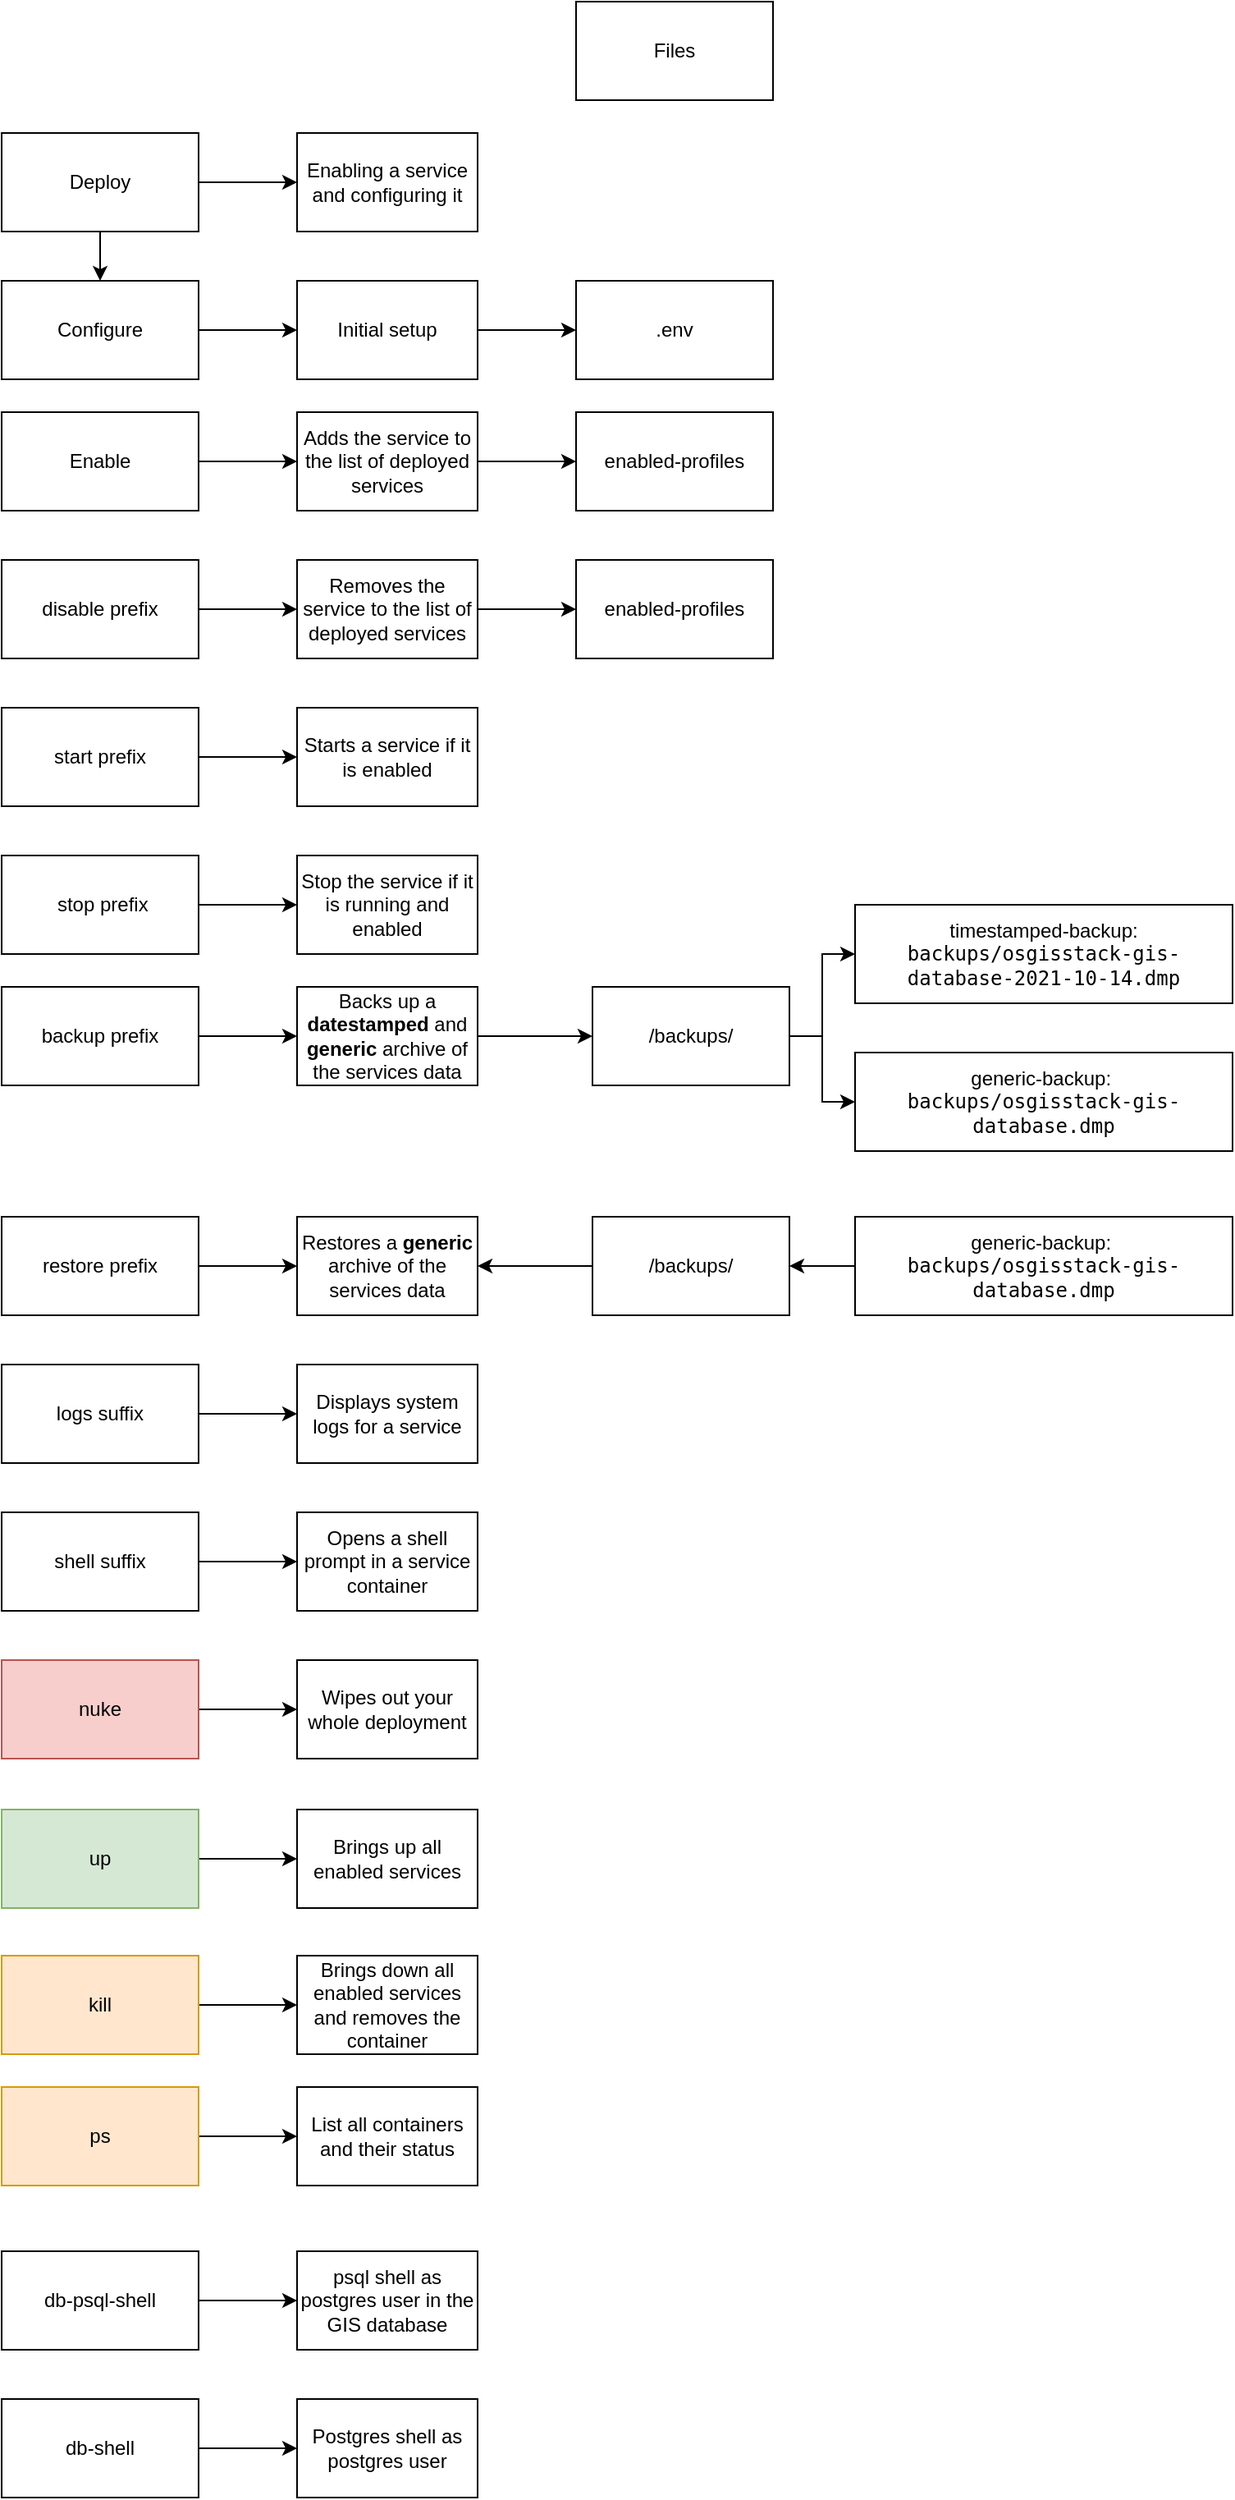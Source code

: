 <mxfile version="14.6.13" type="device"><diagram id="AW56P5OdISafVH2JWmdk" name="Page-1"><mxGraphModel dx="813" dy="463" grid="1" gridSize="10" guides="1" tooltips="1" connect="1" arrows="1" fold="1" page="1" pageScale="1" pageWidth="1169" pageHeight="827" math="0" shadow="0"><root><mxCell id="0"/><mxCell id="1" parent="0"/><mxCell id="ymPR6h9MVwi6-w7utmto-5" style="edgeStyle=orthogonalEdgeStyle;rounded=0;orthogonalLoop=1;jettySize=auto;html=1;entryX=0;entryY=0.5;entryDx=0;entryDy=0;" edge="1" parent="1" source="ymPR6h9MVwi6-w7utmto-1" target="ymPR6h9MVwi6-w7utmto-2"><mxGeometry relative="1" as="geometry"/></mxCell><mxCell id="ymPR6h9MVwi6-w7utmto-1" value="Configure" style="rounded=0;whiteSpace=wrap;html=1;" vertex="1" parent="1"><mxGeometry x="480" y="250" width="120" height="60" as="geometry"/></mxCell><mxCell id="ymPR6h9MVwi6-w7utmto-4" style="edgeStyle=orthogonalEdgeStyle;rounded=0;orthogonalLoop=1;jettySize=auto;html=1;entryX=0;entryY=0.5;entryDx=0;entryDy=0;" edge="1" parent="1" source="ymPR6h9MVwi6-w7utmto-2" target="ymPR6h9MVwi6-w7utmto-3"><mxGeometry relative="1" as="geometry"/></mxCell><mxCell id="ymPR6h9MVwi6-w7utmto-2" value="Initial setup" style="rounded=0;whiteSpace=wrap;html=1;" vertex="1" parent="1"><mxGeometry x="660" y="250" width="110" height="60" as="geometry"/></mxCell><mxCell id="ymPR6h9MVwi6-w7utmto-3" value=".env" style="rounded=0;whiteSpace=wrap;html=1;" vertex="1" parent="1"><mxGeometry x="830" y="250" width="120" height="60" as="geometry"/></mxCell><mxCell id="ymPR6h9MVwi6-w7utmto-7" style="edgeStyle=orthogonalEdgeStyle;rounded=0;orthogonalLoop=1;jettySize=auto;html=1;entryX=0.5;entryY=0;entryDx=0;entryDy=0;" edge="1" parent="1" source="ymPR6h9MVwi6-w7utmto-6" target="ymPR6h9MVwi6-w7utmto-1"><mxGeometry relative="1" as="geometry"/></mxCell><mxCell id="ymPR6h9MVwi6-w7utmto-9" style="edgeStyle=orthogonalEdgeStyle;rounded=0;orthogonalLoop=1;jettySize=auto;html=1;entryX=0;entryY=0.5;entryDx=0;entryDy=0;" edge="1" parent="1" source="ymPR6h9MVwi6-w7utmto-6" target="ymPR6h9MVwi6-w7utmto-8"><mxGeometry relative="1" as="geometry"/></mxCell><mxCell id="ymPR6h9MVwi6-w7utmto-6" value="Deploy" style="rounded=0;whiteSpace=wrap;html=1;" vertex="1" parent="1"><mxGeometry x="480" y="160" width="120" height="60" as="geometry"/></mxCell><mxCell id="ymPR6h9MVwi6-w7utmto-8" value="Enabling a service and configuring it" style="rounded=0;whiteSpace=wrap;html=1;" vertex="1" parent="1"><mxGeometry x="660" y="160" width="110" height="60" as="geometry"/></mxCell><mxCell id="ymPR6h9MVwi6-w7utmto-13" style="edgeStyle=orthogonalEdgeStyle;rounded=0;orthogonalLoop=1;jettySize=auto;html=1;entryX=0;entryY=0.5;entryDx=0;entryDy=0;" edge="1" parent="1" source="ymPR6h9MVwi6-w7utmto-10" target="ymPR6h9MVwi6-w7utmto-12"><mxGeometry relative="1" as="geometry"/></mxCell><mxCell id="ymPR6h9MVwi6-w7utmto-10" value="Enable" style="rounded=0;whiteSpace=wrap;html=1;" vertex="1" parent="1"><mxGeometry x="480" y="330" width="120" height="60" as="geometry"/></mxCell><mxCell id="ymPR6h9MVwi6-w7utmto-21" style="edgeStyle=orthogonalEdgeStyle;rounded=0;orthogonalLoop=1;jettySize=auto;html=1;entryX=0;entryY=0.5;entryDx=0;entryDy=0;" edge="1" parent="1" source="ymPR6h9MVwi6-w7utmto-11" target="ymPR6h9MVwi6-w7utmto-14"><mxGeometry relative="1" as="geometry"/></mxCell><mxCell id="ymPR6h9MVwi6-w7utmto-11" value="disable prefix" style="rounded=0;whiteSpace=wrap;html=1;" vertex="1" parent="1"><mxGeometry x="480" y="420" width="120" height="60" as="geometry"/></mxCell><mxCell id="ymPR6h9MVwi6-w7utmto-16" style="edgeStyle=orthogonalEdgeStyle;rounded=0;orthogonalLoop=1;jettySize=auto;html=1;entryX=0;entryY=0.5;entryDx=0;entryDy=0;" edge="1" parent="1" source="ymPR6h9MVwi6-w7utmto-12" target="ymPR6h9MVwi6-w7utmto-15"><mxGeometry relative="1" as="geometry"/></mxCell><mxCell id="ymPR6h9MVwi6-w7utmto-12" value="Adds the service to the list of deployed services" style="rounded=0;whiteSpace=wrap;html=1;" vertex="1" parent="1"><mxGeometry x="660" y="330" width="110" height="60" as="geometry"/></mxCell><mxCell id="ymPR6h9MVwi6-w7utmto-18" style="edgeStyle=orthogonalEdgeStyle;rounded=0;orthogonalLoop=1;jettySize=auto;html=1;" edge="1" parent="1" source="ymPR6h9MVwi6-w7utmto-14" target="ymPR6h9MVwi6-w7utmto-17"><mxGeometry relative="1" as="geometry"/></mxCell><mxCell id="ymPR6h9MVwi6-w7utmto-14" value="Removes the service to the list of deployed services" style="rounded=0;whiteSpace=wrap;html=1;" vertex="1" parent="1"><mxGeometry x="660" y="420" width="110" height="60" as="geometry"/></mxCell><mxCell id="ymPR6h9MVwi6-w7utmto-15" value="enabled-profiles" style="rounded=0;whiteSpace=wrap;html=1;" vertex="1" parent="1"><mxGeometry x="830" y="330" width="120" height="60" as="geometry"/></mxCell><mxCell id="ymPR6h9MVwi6-w7utmto-17" value="enabled-profiles" style="rounded=0;whiteSpace=wrap;html=1;" vertex="1" parent="1"><mxGeometry x="830" y="420" width="120" height="60" as="geometry"/></mxCell><mxCell id="ymPR6h9MVwi6-w7utmto-20" value="Files" style="rounded=0;whiteSpace=wrap;html=1;" vertex="1" parent="1"><mxGeometry x="830" y="80" width="120" height="60" as="geometry"/></mxCell><mxCell id="ymPR6h9MVwi6-w7utmto-22" style="edgeStyle=orthogonalEdgeStyle;rounded=0;orthogonalLoop=1;jettySize=auto;html=1;entryX=0;entryY=0.5;entryDx=0;entryDy=0;" edge="1" parent="1" source="ymPR6h9MVwi6-w7utmto-23" target="ymPR6h9MVwi6-w7utmto-27"><mxGeometry relative="1" as="geometry"/></mxCell><mxCell id="ymPR6h9MVwi6-w7utmto-23" value="start&amp;nbsp;prefix" style="rounded=0;whiteSpace=wrap;html=1;" vertex="1" parent="1"><mxGeometry x="480" y="510" width="120" height="60" as="geometry"/></mxCell><mxCell id="ymPR6h9MVwi6-w7utmto-24" style="edgeStyle=orthogonalEdgeStyle;rounded=0;orthogonalLoop=1;jettySize=auto;html=1;entryX=0;entryY=0.5;entryDx=0;entryDy=0;" edge="1" parent="1" source="ymPR6h9MVwi6-w7utmto-25" target="ymPR6h9MVwi6-w7utmto-29"><mxGeometry relative="1" as="geometry"/></mxCell><mxCell id="ymPR6h9MVwi6-w7utmto-25" value="&amp;nbsp;stop prefix" style="rounded=0;whiteSpace=wrap;html=1;" vertex="1" parent="1"><mxGeometry x="480" y="600" width="120" height="60" as="geometry"/></mxCell><mxCell id="ymPR6h9MVwi6-w7utmto-27" value="Starts a service if it is enabled" style="rounded=0;whiteSpace=wrap;html=1;" vertex="1" parent="1"><mxGeometry x="660" y="510" width="110" height="60" as="geometry"/></mxCell><mxCell id="ymPR6h9MVwi6-w7utmto-29" value="Stop the service if it is running and enabled" style="rounded=0;whiteSpace=wrap;html=1;" vertex="1" parent="1"><mxGeometry x="660" y="600" width="110" height="60" as="geometry"/></mxCell><mxCell id="ymPR6h9MVwi6-w7utmto-32" style="edgeStyle=orthogonalEdgeStyle;rounded=0;orthogonalLoop=1;jettySize=auto;html=1;entryX=0;entryY=0.5;entryDx=0;entryDy=0;" edge="1" parent="1" source="ymPR6h9MVwi6-w7utmto-33" target="ymPR6h9MVwi6-w7utmto-34"><mxGeometry relative="1" as="geometry"/></mxCell><mxCell id="ymPR6h9MVwi6-w7utmto-33" value="backup prefix" style="rounded=0;whiteSpace=wrap;html=1;" vertex="1" parent="1"><mxGeometry x="480" y="680" width="120" height="60" as="geometry"/></mxCell><mxCell id="ymPR6h9MVwi6-w7utmto-47" style="edgeStyle=orthogonalEdgeStyle;rounded=0;orthogonalLoop=1;jettySize=auto;html=1;" edge="1" parent="1" source="ymPR6h9MVwi6-w7utmto-34" target="ymPR6h9MVwi6-w7utmto-35"><mxGeometry relative="1" as="geometry"/></mxCell><mxCell id="ymPR6h9MVwi6-w7utmto-34" value="Backs up a &lt;b&gt;datestamped&lt;/b&gt;&amp;nbsp;and &lt;b&gt;generic&lt;/b&gt; archive of the services data" style="rounded=0;whiteSpace=wrap;html=1;" vertex="1" parent="1"><mxGeometry x="660" y="680" width="110" height="60" as="geometry"/></mxCell><mxCell id="ymPR6h9MVwi6-w7utmto-41" style="edgeStyle=orthogonalEdgeStyle;rounded=0;orthogonalLoop=1;jettySize=auto;html=1;entryX=0;entryY=0.5;entryDx=0;entryDy=0;" edge="1" parent="1" source="ymPR6h9MVwi6-w7utmto-35" target="ymPR6h9MVwi6-w7utmto-37"><mxGeometry relative="1" as="geometry"/></mxCell><mxCell id="ymPR6h9MVwi6-w7utmto-42" style="edgeStyle=orthogonalEdgeStyle;rounded=0;orthogonalLoop=1;jettySize=auto;html=1;" edge="1" parent="1" source="ymPR6h9MVwi6-w7utmto-35" target="ymPR6h9MVwi6-w7utmto-36"><mxGeometry relative="1" as="geometry"/></mxCell><mxCell id="ymPR6h9MVwi6-w7utmto-35" value="/backups/" style="rounded=0;whiteSpace=wrap;html=1;" vertex="1" parent="1"><mxGeometry x="840" y="680" width="120" height="60" as="geometry"/></mxCell><mxCell id="ymPR6h9MVwi6-w7utmto-36" value="generic-backup:&amp;nbsp;&lt;br&gt;&lt;span style=&quot;font-family: monospace&quot;&gt;&lt;span style=&quot;background-color: rgb(255 , 255 , 255)&quot;&gt;backups/osgisstack-gis-database.dmp&lt;/span&gt;&lt;br&gt;&lt;/span&gt;" style="rounded=0;whiteSpace=wrap;html=1;" vertex="1" parent="1"><mxGeometry x="1000" y="720" width="230" height="60" as="geometry"/></mxCell><mxCell id="ymPR6h9MVwi6-w7utmto-37" value="timestamped-backup:&lt;br&gt;&lt;span style=&quot;font-family: monospace&quot;&gt;&lt;span style=&quot;background-color: rgb(255 , 255 , 255)&quot;&gt;backups/osgisstack-gis-database-2021-10-14.dmp&lt;/span&gt;&lt;br&gt;&lt;/span&gt;" style="rounded=0;whiteSpace=wrap;html=1;" vertex="1" parent="1"><mxGeometry x="1000" y="630" width="230" height="60" as="geometry"/></mxCell><mxCell id="ymPR6h9MVwi6-w7utmto-46" style="edgeStyle=orthogonalEdgeStyle;rounded=0;orthogonalLoop=1;jettySize=auto;html=1;entryX=0;entryY=0.5;entryDx=0;entryDy=0;" edge="1" parent="1" source="ymPR6h9MVwi6-w7utmto-38" target="ymPR6h9MVwi6-w7utmto-39"><mxGeometry relative="1" as="geometry"/></mxCell><mxCell id="ymPR6h9MVwi6-w7utmto-38" value="restore prefix" style="rounded=0;whiteSpace=wrap;html=1;" vertex="1" parent="1"><mxGeometry x="480" y="820" width="120" height="60" as="geometry"/></mxCell><mxCell id="ymPR6h9MVwi6-w7utmto-39" value="Restores a &lt;b&gt;generic&lt;/b&gt; archive of the services data" style="rounded=0;whiteSpace=wrap;html=1;" vertex="1" parent="1"><mxGeometry x="660" y="820" width="110" height="60" as="geometry"/></mxCell><mxCell id="ymPR6h9MVwi6-w7utmto-45" style="edgeStyle=orthogonalEdgeStyle;rounded=0;orthogonalLoop=1;jettySize=auto;html=1;entryX=1;entryY=0.5;entryDx=0;entryDy=0;" edge="1" parent="1" source="ymPR6h9MVwi6-w7utmto-40" target="ymPR6h9MVwi6-w7utmto-39"><mxGeometry relative="1" as="geometry"/></mxCell><mxCell id="ymPR6h9MVwi6-w7utmto-40" value="/backups/" style="rounded=0;whiteSpace=wrap;html=1;" vertex="1" parent="1"><mxGeometry x="840" y="820" width="120" height="60" as="geometry"/></mxCell><mxCell id="ymPR6h9MVwi6-w7utmto-44" style="edgeStyle=orthogonalEdgeStyle;rounded=0;orthogonalLoop=1;jettySize=auto;html=1;entryX=1;entryY=0.5;entryDx=0;entryDy=0;" edge="1" parent="1" source="ymPR6h9MVwi6-w7utmto-43" target="ymPR6h9MVwi6-w7utmto-40"><mxGeometry relative="1" as="geometry"/></mxCell><mxCell id="ymPR6h9MVwi6-w7utmto-43" value="generic-backup:&amp;nbsp;&lt;br&gt;&lt;span style=&quot;font-family: monospace&quot;&gt;&lt;span style=&quot;background-color: rgb(255 , 255 , 255)&quot;&gt;backups/osgisstack-gis-database.dmp&lt;/span&gt;&lt;br&gt;&lt;/span&gt;" style="rounded=0;whiteSpace=wrap;html=1;" vertex="1" parent="1"><mxGeometry x="1000" y="820" width="230" height="60" as="geometry"/></mxCell><mxCell id="ymPR6h9MVwi6-w7utmto-50" style="edgeStyle=orthogonalEdgeStyle;rounded=0;orthogonalLoop=1;jettySize=auto;html=1;entryX=0;entryY=0.5;entryDx=0;entryDy=0;" edge="1" parent="1" source="ymPR6h9MVwi6-w7utmto-48" target="ymPR6h9MVwi6-w7utmto-49"><mxGeometry relative="1" as="geometry"/></mxCell><mxCell id="ymPR6h9MVwi6-w7utmto-48" value="logs suffix" style="rounded=0;whiteSpace=wrap;html=1;" vertex="1" parent="1"><mxGeometry x="480" y="910" width="120" height="60" as="geometry"/></mxCell><mxCell id="ymPR6h9MVwi6-w7utmto-49" value="Displays system logs for a service" style="rounded=0;whiteSpace=wrap;html=1;" vertex="1" parent="1"><mxGeometry x="660" y="910" width="110" height="60" as="geometry"/></mxCell><mxCell id="ymPR6h9MVwi6-w7utmto-51" style="edgeStyle=orthogonalEdgeStyle;rounded=0;orthogonalLoop=1;jettySize=auto;html=1;entryX=0;entryY=0.5;entryDx=0;entryDy=0;" edge="1" parent="1" source="ymPR6h9MVwi6-w7utmto-52" target="ymPR6h9MVwi6-w7utmto-53"><mxGeometry relative="1" as="geometry"/></mxCell><mxCell id="ymPR6h9MVwi6-w7utmto-52" value="shell suffix" style="rounded=0;whiteSpace=wrap;html=1;" vertex="1" parent="1"><mxGeometry x="480" y="1000" width="120" height="60" as="geometry"/></mxCell><mxCell id="ymPR6h9MVwi6-w7utmto-53" value="Opens a shell prompt in a service container" style="rounded=0;whiteSpace=wrap;html=1;" vertex="1" parent="1"><mxGeometry x="660" y="1000" width="110" height="60" as="geometry"/></mxCell><mxCell id="ymPR6h9MVwi6-w7utmto-54" style="edgeStyle=orthogonalEdgeStyle;rounded=0;orthogonalLoop=1;jettySize=auto;html=1;entryX=0;entryY=0.5;entryDx=0;entryDy=0;" edge="1" parent="1" source="ymPR6h9MVwi6-w7utmto-55" target="ymPR6h9MVwi6-w7utmto-56"><mxGeometry relative="1" as="geometry"/></mxCell><mxCell id="ymPR6h9MVwi6-w7utmto-55" value="nuke" style="rounded=0;whiteSpace=wrap;html=1;fillColor=#f8cecc;strokeColor=#b85450;" vertex="1" parent="1"><mxGeometry x="480" y="1090" width="120" height="60" as="geometry"/></mxCell><mxCell id="ymPR6h9MVwi6-w7utmto-56" value="Wipes out your whole deployment" style="rounded=0;whiteSpace=wrap;html=1;" vertex="1" parent="1"><mxGeometry x="660" y="1090" width="110" height="60" as="geometry"/></mxCell><mxCell id="ymPR6h9MVwi6-w7utmto-57" style="edgeStyle=orthogonalEdgeStyle;rounded=0;orthogonalLoop=1;jettySize=auto;html=1;entryX=0;entryY=0.5;entryDx=0;entryDy=0;" edge="1" parent="1" source="ymPR6h9MVwi6-w7utmto-58" target="ymPR6h9MVwi6-w7utmto-59"><mxGeometry relative="1" as="geometry"/></mxCell><mxCell id="ymPR6h9MVwi6-w7utmto-58" value="up" style="rounded=0;whiteSpace=wrap;html=1;fillColor=#d5e8d4;strokeColor=#82b366;" vertex="1" parent="1"><mxGeometry x="480" y="1181" width="120" height="60" as="geometry"/></mxCell><mxCell id="ymPR6h9MVwi6-w7utmto-59" value="Brings up all enabled services" style="rounded=0;whiteSpace=wrap;html=1;" vertex="1" parent="1"><mxGeometry x="660" y="1181" width="110" height="60" as="geometry"/></mxCell><mxCell id="ymPR6h9MVwi6-w7utmto-60" style="edgeStyle=orthogonalEdgeStyle;rounded=0;orthogonalLoop=1;jettySize=auto;html=1;entryX=0;entryY=0.5;entryDx=0;entryDy=0;" edge="1" parent="1" source="ymPR6h9MVwi6-w7utmto-61" target="ymPR6h9MVwi6-w7utmto-62"><mxGeometry relative="1" as="geometry"/></mxCell><mxCell id="ymPR6h9MVwi6-w7utmto-61" value="kill" style="rounded=0;whiteSpace=wrap;html=1;fillColor=#ffe6cc;strokeColor=#d79b00;" vertex="1" parent="1"><mxGeometry x="480" y="1270" width="120" height="60" as="geometry"/></mxCell><mxCell id="ymPR6h9MVwi6-w7utmto-62" value="Brings down all enabled services and removes the container" style="rounded=0;whiteSpace=wrap;html=1;" vertex="1" parent="1"><mxGeometry x="660" y="1270" width="110" height="60" as="geometry"/></mxCell><mxCell id="ymPR6h9MVwi6-w7utmto-63" style="edgeStyle=orthogonalEdgeStyle;rounded=0;orthogonalLoop=1;jettySize=auto;html=1;entryX=0;entryY=0.5;entryDx=0;entryDy=0;" edge="1" parent="1" source="ymPR6h9MVwi6-w7utmto-64" target="ymPR6h9MVwi6-w7utmto-65"><mxGeometry relative="1" as="geometry"/></mxCell><mxCell id="ymPR6h9MVwi6-w7utmto-64" value="ps" style="rounded=0;whiteSpace=wrap;html=1;fillColor=#ffe6cc;strokeColor=#d79b00;" vertex="1" parent="1"><mxGeometry x="480" y="1350" width="120" height="60" as="geometry"/></mxCell><mxCell id="ymPR6h9MVwi6-w7utmto-65" value="List all containers and their status" style="rounded=0;whiteSpace=wrap;html=1;" vertex="1" parent="1"><mxGeometry x="660" y="1350" width="110" height="60" as="geometry"/></mxCell><mxCell id="ymPR6h9MVwi6-w7utmto-66" style="edgeStyle=orthogonalEdgeStyle;rounded=0;orthogonalLoop=1;jettySize=auto;html=1;entryX=0;entryY=0.5;entryDx=0;entryDy=0;" edge="1" parent="1" source="ymPR6h9MVwi6-w7utmto-67" target="ymPR6h9MVwi6-w7utmto-68"><mxGeometry relative="1" as="geometry"/></mxCell><mxCell id="ymPR6h9MVwi6-w7utmto-67" value="db-psql-shell" style="rounded=0;whiteSpace=wrap;html=1;" vertex="1" parent="1"><mxGeometry x="480" y="1450" width="120" height="60" as="geometry"/></mxCell><mxCell id="ymPR6h9MVwi6-w7utmto-68" value="psql shell as postgres user in the GIS database" style="rounded=0;whiteSpace=wrap;html=1;" vertex="1" parent="1"><mxGeometry x="660" y="1450" width="110" height="60" as="geometry"/></mxCell><mxCell id="ymPR6h9MVwi6-w7utmto-69" style="edgeStyle=orthogonalEdgeStyle;rounded=0;orthogonalLoop=1;jettySize=auto;html=1;entryX=0;entryY=0.5;entryDx=0;entryDy=0;" edge="1" parent="1" source="ymPR6h9MVwi6-w7utmto-70" target="ymPR6h9MVwi6-w7utmto-71"><mxGeometry relative="1" as="geometry"/></mxCell><mxCell id="ymPR6h9MVwi6-w7utmto-70" value="db-shell" style="rounded=0;whiteSpace=wrap;html=1;" vertex="1" parent="1"><mxGeometry x="480" y="1540" width="120" height="60" as="geometry"/></mxCell><mxCell id="ymPR6h9MVwi6-w7utmto-71" value="Postgres shell as postgres user" style="rounded=0;whiteSpace=wrap;html=1;" vertex="1" parent="1"><mxGeometry x="660" y="1540" width="110" height="60" as="geometry"/></mxCell></root></mxGraphModel></diagram></mxfile>